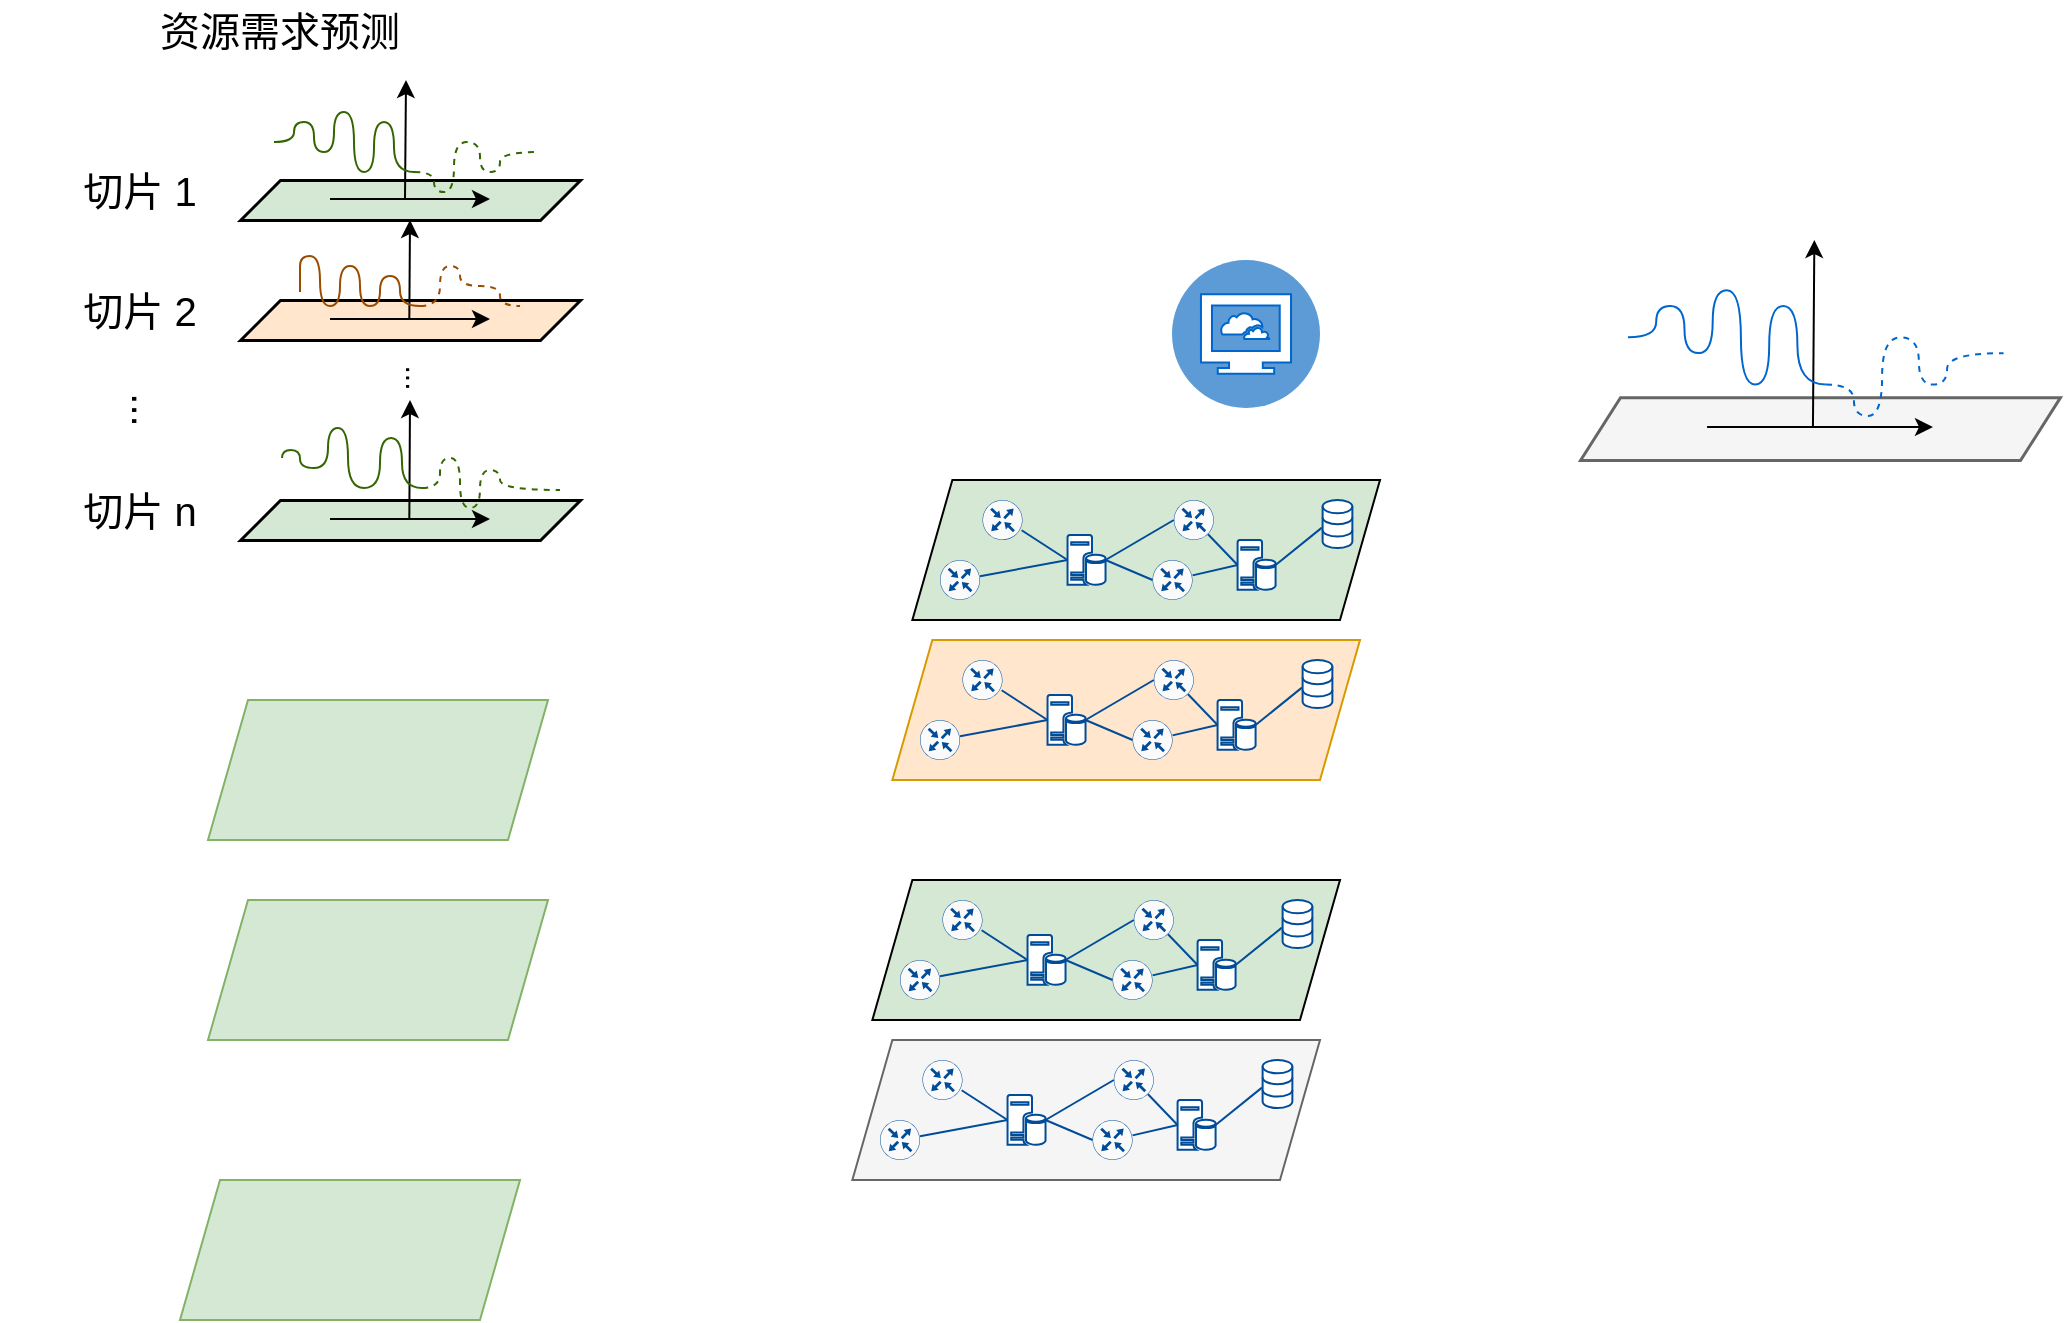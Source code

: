 <mxfile version="20.8.20" type="github">
  <diagram id="wFE0QG_FPsp0jaGvCLVb" name="Page-1">
    <mxGraphModel dx="1138" dy="604" grid="1" gridSize="10" guides="1" tooltips="1" connect="1" arrows="1" fold="1" page="1" pageScale="1" pageWidth="850" pageHeight="1100" math="0" shadow="0">
      <root>
        <mxCell id="0" />
        <mxCell id="1" parent="0" />
        <mxCell id="NA-kvrosjsrN2b9CNBUJ-3" value="资源需求预测" style="text;strokeColor=none;align=center;fillColor=none;html=1;verticalAlign=middle;whiteSpace=wrap;rounded=0;fontSize=20;" parent="1" vertex="1">
          <mxGeometry x="100" y="160" width="140" height="30" as="geometry" />
        </mxCell>
        <mxCell id="NA-kvrosjsrN2b9CNBUJ-4" value="" style="shape=parallelogram;perimeter=parallelogramPerimeter;whiteSpace=wrap;html=1;fixedSize=1;strokeColor=default;strokeWidth=1.5;fontSize=20;fillColor=#d5e8d4;" parent="1" vertex="1">
          <mxGeometry x="150" y="250" width="170" height="20" as="geometry" />
        </mxCell>
        <mxCell id="NA-kvrosjsrN2b9CNBUJ-7" value="切片 1" style="text;strokeColor=none;align=center;fillColor=none;html=1;verticalAlign=middle;whiteSpace=wrap;rounded=0;fontSize=20;" parent="1" vertex="1">
          <mxGeometry x="30" y="240" width="140" height="30" as="geometry" />
        </mxCell>
        <mxCell id="NA-kvrosjsrN2b9CNBUJ-8" value="切片 2" style="text;strokeColor=none;align=center;fillColor=none;html=1;verticalAlign=middle;whiteSpace=wrap;rounded=0;fontSize=20;" parent="1" vertex="1">
          <mxGeometry x="30" y="300" width="140" height="30" as="geometry" />
        </mxCell>
        <mxCell id="NA-kvrosjsrN2b9CNBUJ-9" value="切片 n" style="text;strokeColor=none;align=center;fillColor=none;html=1;verticalAlign=middle;whiteSpace=wrap;rounded=0;fontSize=20;" parent="1" vertex="1">
          <mxGeometry x="30" y="400" width="140" height="30" as="geometry" />
        </mxCell>
        <mxCell id="NA-kvrosjsrN2b9CNBUJ-10" value="" style="shape=parallelogram;perimeter=parallelogramPerimeter;whiteSpace=wrap;html=1;fixedSize=1;strokeColor=#000000;strokeWidth=1.5;fontSize=20;fillColor=#ffe6cc;" parent="1" vertex="1">
          <mxGeometry x="150" y="310" width="170" height="20" as="geometry" />
        </mxCell>
        <mxCell id="NA-kvrosjsrN2b9CNBUJ-11" value="" style="shape=parallelogram;perimeter=parallelogramPerimeter;whiteSpace=wrap;html=1;fixedSize=1;strokeColor=default;strokeWidth=1.5;fontSize=20;fillColor=#d5e8d4;" parent="1" vertex="1">
          <mxGeometry x="150" y="410" width="170" height="20" as="geometry" />
        </mxCell>
        <mxCell id="NA-kvrosjsrN2b9CNBUJ-12" value="" style="endArrow=classic;html=1;rounded=0;fontSize=20;" parent="1" edge="1">
          <mxGeometry width="50" height="50" relative="1" as="geometry">
            <mxPoint x="195" y="259.5" as="sourcePoint" />
            <mxPoint x="275" y="259.5" as="targetPoint" />
          </mxGeometry>
        </mxCell>
        <mxCell id="NA-kvrosjsrN2b9CNBUJ-14" value="" style="endArrow=classic;html=1;rounded=0;fontSize=20;" parent="1" edge="1">
          <mxGeometry width="50" height="50" relative="1" as="geometry">
            <mxPoint x="195" y="319.5" as="sourcePoint" />
            <mxPoint x="275" y="319.5" as="targetPoint" />
          </mxGeometry>
        </mxCell>
        <mxCell id="NA-kvrosjsrN2b9CNBUJ-15" value="" style="endArrow=classic;html=1;rounded=0;fontSize=20;" parent="1" edge="1">
          <mxGeometry width="50" height="50" relative="1" as="geometry">
            <mxPoint x="195" y="419.5" as="sourcePoint" />
            <mxPoint x="275" y="419.5" as="targetPoint" />
          </mxGeometry>
        </mxCell>
        <mxCell id="NA-kvrosjsrN2b9CNBUJ-16" value="" style="endArrow=classic;html=1;rounded=0;fontSize=20;" parent="1" edge="1">
          <mxGeometry width="50" height="50" relative="1" as="geometry">
            <mxPoint x="232.5" y="259.5" as="sourcePoint" />
            <mxPoint x="233" y="200" as="targetPoint" />
          </mxGeometry>
        </mxCell>
        <mxCell id="NA-kvrosjsrN2b9CNBUJ-18" value="" style="endArrow=classic;html=1;rounded=0;fontSize=20;entryX=0.5;entryY=1;entryDx=0;entryDy=0;" parent="1" target="NA-kvrosjsrN2b9CNBUJ-4" edge="1">
          <mxGeometry width="50" height="50" relative="1" as="geometry">
            <mxPoint x="234.66" y="319.5" as="sourcePoint" />
            <mxPoint x="235.16" y="290" as="targetPoint" />
          </mxGeometry>
        </mxCell>
        <mxCell id="NA-kvrosjsrN2b9CNBUJ-19" value="" style="endArrow=classic;html=1;rounded=0;fontSize=20;" parent="1" edge="1">
          <mxGeometry width="50" height="50" relative="1" as="geometry">
            <mxPoint x="234.66" y="419.5" as="sourcePoint" />
            <mxPoint x="235" y="360" as="targetPoint" />
          </mxGeometry>
        </mxCell>
        <mxCell id="NA-kvrosjsrN2b9CNBUJ-22" value="" style="endArrow=none;html=1;rounded=0;fontSize=20;edgeStyle=orthogonalEdgeStyle;elbow=vertical;curved=1;endFill=0;fillColor=#d5e8d4;strokeColor=#336600;" parent="1" edge="1">
          <mxGeometry width="50" height="50" relative="1" as="geometry">
            <mxPoint x="167" y="230.98" as="sourcePoint" />
            <mxPoint x="237" y="246" as="targetPoint" />
            <Array as="points">
              <mxPoint x="177" y="230.98" />
              <mxPoint x="177" y="220.98" />
              <mxPoint x="187" y="220.98" />
              <mxPoint x="187" y="235.98" />
              <mxPoint x="197" y="235.98" />
              <mxPoint x="197" y="215.98" />
              <mxPoint x="207" y="215.98" />
              <mxPoint x="207" y="245.98" />
              <mxPoint x="217" y="245.98" />
              <mxPoint x="217" y="220.98" />
              <mxPoint x="227" y="220.98" />
              <mxPoint x="227" y="245.98" />
            </Array>
          </mxGeometry>
        </mxCell>
        <mxCell id="NA-kvrosjsrN2b9CNBUJ-24" value="" style="endArrow=none;html=1;rounded=0;fontSize=20;edgeStyle=orthogonalEdgeStyle;elbow=vertical;curved=1;endFill=0;fillColor=#d5e8d4;strokeColor=#336600;dashed=1;" parent="1" edge="1">
          <mxGeometry width="50" height="50" relative="1" as="geometry">
            <mxPoint x="237" y="246" as="sourcePoint" />
            <mxPoint x="300" y="236" as="targetPoint" />
            <Array as="points">
              <mxPoint x="247" y="246" />
              <mxPoint x="247" y="256" />
              <mxPoint x="257" y="256" />
              <mxPoint x="257" y="231" />
              <mxPoint x="270" y="231" />
              <mxPoint x="270" y="246" />
              <mxPoint x="280" y="246" />
              <mxPoint x="280" y="236" />
            </Array>
          </mxGeometry>
        </mxCell>
        <mxCell id="NA-kvrosjsrN2b9CNBUJ-26" value="" style="endArrow=none;html=1;rounded=0;fontSize=20;edgeStyle=orthogonalEdgeStyle;elbow=vertical;curved=1;endFill=0;fillColor=#ffe6cc;strokeColor=#994C00;" parent="1" edge="1">
          <mxGeometry width="50" height="50" relative="1" as="geometry">
            <mxPoint x="180" y="306" as="sourcePoint" />
            <mxPoint x="240" y="313" as="targetPoint" />
            <Array as="points">
              <mxPoint x="180" y="298" />
              <mxPoint x="180" y="288" />
              <mxPoint x="190" y="288" />
              <mxPoint x="190" y="313" />
              <mxPoint x="200" y="313" />
              <mxPoint x="200" y="293" />
              <mxPoint x="210" y="293" />
              <mxPoint x="210" y="313" />
              <mxPoint x="220" y="313" />
              <mxPoint x="220" y="298" />
              <mxPoint x="230" y="298" />
              <mxPoint x="230" y="313" />
            </Array>
          </mxGeometry>
        </mxCell>
        <mxCell id="NA-kvrosjsrN2b9CNBUJ-27" value="" style="endArrow=none;html=1;rounded=0;fontSize=20;edgeStyle=orthogonalEdgeStyle;elbow=vertical;curved=1;endFill=0;fillColor=#ffe6cc;strokeColor=#994C00;dashed=1;" parent="1" edge="1">
          <mxGeometry width="50" height="50" relative="1" as="geometry">
            <mxPoint x="240" y="313" as="sourcePoint" />
            <mxPoint x="290" y="313" as="targetPoint" />
            <Array as="points">
              <mxPoint x="250" y="313" />
              <mxPoint x="250" y="293" />
              <mxPoint x="260" y="293" />
              <mxPoint x="260" y="303" />
              <mxPoint x="280" y="303" />
              <mxPoint x="280" y="313" />
            </Array>
          </mxGeometry>
        </mxCell>
        <mxCell id="NA-kvrosjsrN2b9CNBUJ-28" value="" style="endArrow=none;html=1;rounded=0;fontSize=20;edgeStyle=orthogonalEdgeStyle;elbow=vertical;curved=1;endFill=0;fillColor=#d5e8d4;strokeColor=#336600;" parent="1" edge="1">
          <mxGeometry width="50" height="50" relative="1" as="geometry">
            <mxPoint x="171" y="388.98" as="sourcePoint" />
            <mxPoint x="241" y="404" as="targetPoint" />
            <Array as="points">
              <mxPoint x="171" y="385" />
              <mxPoint x="180" y="385" />
              <mxPoint x="180" y="394" />
              <mxPoint x="194" y="394" />
              <mxPoint x="194" y="374" />
              <mxPoint x="204" y="374" />
              <mxPoint x="204" y="404" />
              <mxPoint x="220" y="404" />
              <mxPoint x="220" y="379" />
              <mxPoint x="231" y="379" />
              <mxPoint x="231" y="404" />
            </Array>
          </mxGeometry>
        </mxCell>
        <mxCell id="NA-kvrosjsrN2b9CNBUJ-29" value="" style="endArrow=none;html=1;rounded=0;fontSize=20;edgeStyle=orthogonalEdgeStyle;elbow=vertical;curved=1;endFill=0;fillColor=#d5e8d4;strokeColor=#336600;dashed=1;" parent="1" edge="1">
          <mxGeometry width="50" height="50" relative="1" as="geometry">
            <mxPoint x="241" y="404" as="sourcePoint" />
            <mxPoint x="310" y="405" as="targetPoint" />
            <Array as="points">
              <mxPoint x="250" y="404" />
              <mxPoint x="250" y="389" />
              <mxPoint x="260" y="389" />
              <mxPoint x="260" y="414" />
              <mxPoint x="270" y="414" />
              <mxPoint x="270" y="395" />
              <mxPoint x="280" y="395" />
              <mxPoint x="280" y="405" />
            </Array>
          </mxGeometry>
        </mxCell>
        <mxCell id="NA-kvrosjsrN2b9CNBUJ-30" value="..." style="text;strokeColor=none;align=center;fillColor=none;html=1;verticalAlign=middle;whiteSpace=wrap;rounded=0;fontSize=20;rotation=90;" parent="1" vertex="1">
          <mxGeometry x="74" y="350" width="60" height="30" as="geometry" />
        </mxCell>
        <mxCell id="NA-kvrosjsrN2b9CNBUJ-33" value="..." style="text;strokeColor=none;align=center;fillColor=none;html=1;verticalAlign=middle;whiteSpace=wrap;rounded=0;fontSize=15;rotation=90;" parent="1" vertex="1">
          <mxGeometry x="209" y="334" width="60" height="30" as="geometry" />
        </mxCell>
        <mxCell id="ZS3M0UPskAL1l6NGhH83-20" value="" style="group" vertex="1" connectable="0" parent="1">
          <mxGeometry x="500" y="410" width="220" height="60" as="geometry" />
        </mxCell>
        <mxCell id="ZS3M0UPskAL1l6NGhH83-21" value="" style="shape=parallelogram;perimeter=parallelogramPerimeter;whiteSpace=wrap;html=1;fixedSize=1;strokeColor=#000000;strokeWidth=1;fillColor=#d5e8d4;" vertex="1" parent="ZS3M0UPskAL1l6NGhH83-20">
          <mxGeometry x="-13.82" y="-10" width="233.82" height="70" as="geometry" />
        </mxCell>
        <mxCell id="ZS3M0UPskAL1l6NGhH83-1" value="" style="sketch=0;points=[[0.5,0,0],[1,0.5,0],[0.5,1,0],[0,0.5,0],[0.145,0.145,0],[0.856,0.145,0],[0.855,0.856,0],[0.145,0.855,0]];verticalLabelPosition=bottom;html=1;verticalAlign=top;aspect=fixed;align=center;pointerEvents=1;shape=mxgraph.cisco19.rect;prIcon=router;fillColor=#FAFAFA;strokeColor=#004C99;" vertex="1" parent="ZS3M0UPskAL1l6NGhH83-20">
          <mxGeometry x="21.256" width="20" height="20" as="geometry" />
        </mxCell>
        <mxCell id="ZS3M0UPskAL1l6NGhH83-4" value="" style="sketch=0;points=[[0.5,0,0],[1,0.5,0],[0.5,1,0],[0,0.5,0],[0.145,0.145,0],[0.856,0.145,0],[0.855,0.856,0],[0.145,0.855,0]];verticalLabelPosition=bottom;html=1;verticalAlign=top;aspect=fixed;align=center;pointerEvents=1;shape=mxgraph.cisco19.rect;prIcon=router;fillColor=#FAFAFA;strokeColor=#004C99;" vertex="1" parent="ZS3M0UPskAL1l6NGhH83-20">
          <mxGeometry y="30" width="20" height="20" as="geometry" />
        </mxCell>
        <mxCell id="ZS3M0UPskAL1l6NGhH83-5" value="" style="sketch=0;points=[[0.5,0,0],[1,0.5,0],[0.5,1,0],[0,0.5,0],[0.145,0.145,0],[0.856,0.145,0],[0.855,0.856,0],[0.145,0.855,0]];verticalLabelPosition=bottom;html=1;verticalAlign=top;aspect=fixed;align=center;pointerEvents=1;shape=mxgraph.cisco19.rect;prIcon=router;fillColor=#FAFAFA;strokeColor=#004C99;" vertex="1" parent="ZS3M0UPskAL1l6NGhH83-20">
          <mxGeometry x="116.908" width="20" height="20" as="geometry" />
        </mxCell>
        <mxCell id="ZS3M0UPskAL1l6NGhH83-6" value="" style="sketch=0;points=[[0.5,0,0],[1,0.5,0],[0.5,1,0],[0,0.5,0],[0.145,0.145,0],[0.856,0.145,0],[0.855,0.856,0],[0.145,0.855,0]];verticalLabelPosition=bottom;html=1;verticalAlign=top;aspect=fixed;align=center;pointerEvents=1;shape=mxgraph.cisco19.rect;prIcon=router;fillColor=#FAFAFA;strokeColor=#004C99;" vertex="1" parent="ZS3M0UPskAL1l6NGhH83-20">
          <mxGeometry x="106.28" y="30" width="20" height="20" as="geometry" />
        </mxCell>
        <mxCell id="ZS3M0UPskAL1l6NGhH83-14" style="edgeStyle=none;rounded=0;orthogonalLoop=1;jettySize=auto;html=1;entryX=0;entryY=0.5;entryDx=0;entryDy=0;entryPerimeter=0;strokeColor=#004C99;endArrow=none;endFill=0;exitX=1;exitY=0.5;exitDx=0;exitDy=0;exitPerimeter=0;" edge="1" parent="ZS3M0UPskAL1l6NGhH83-20" source="ZS3M0UPskAL1l6NGhH83-8" target="ZS3M0UPskAL1l6NGhH83-5">
          <mxGeometry relative="1" as="geometry" />
        </mxCell>
        <mxCell id="ZS3M0UPskAL1l6NGhH83-15" style="edgeStyle=none;rounded=0;orthogonalLoop=1;jettySize=auto;html=1;entryX=0;entryY=0.5;entryDx=0;entryDy=0;entryPerimeter=0;strokeColor=#004C99;endArrow=none;endFill=0;exitX=1;exitY=0.5;exitDx=0;exitDy=0;exitPerimeter=0;" edge="1" parent="ZS3M0UPskAL1l6NGhH83-20" source="ZS3M0UPskAL1l6NGhH83-8" target="ZS3M0UPskAL1l6NGhH83-6">
          <mxGeometry relative="1" as="geometry" />
        </mxCell>
        <mxCell id="ZS3M0UPskAL1l6NGhH83-8" value="" style="sketch=0;aspect=fixed;pointerEvents=1;shadow=0;dashed=0;html=1;strokeColor=#004C99;labelPosition=center;verticalLabelPosition=bottom;verticalAlign=top;align=center;fillColor=#FFFFFF;shape=mxgraph.mscae.enterprise.database_server" vertex="1" parent="ZS3M0UPskAL1l6NGhH83-20">
          <mxGeometry x="63.768" y="17.5" width="19" height="25" as="geometry" />
        </mxCell>
        <mxCell id="ZS3M0UPskAL1l6NGhH83-12" style="rounded=0;orthogonalLoop=1;jettySize=auto;html=1;entryX=0;entryY=0.5;entryDx=0;entryDy=0;entryPerimeter=0;endArrow=none;endFill=0;strokeColor=#004C99;exitX=0.978;exitY=0.757;exitDx=0;exitDy=0;exitPerimeter=0;" edge="1" parent="ZS3M0UPskAL1l6NGhH83-20" source="ZS3M0UPskAL1l6NGhH83-1" target="ZS3M0UPskAL1l6NGhH83-8">
          <mxGeometry relative="1" as="geometry" />
        </mxCell>
        <mxCell id="ZS3M0UPskAL1l6NGhH83-13" style="edgeStyle=none;rounded=0;orthogonalLoop=1;jettySize=auto;html=1;entryX=0;entryY=0.5;entryDx=0;entryDy=0;entryPerimeter=0;strokeColor=#004C99;endArrow=none;endFill=0;" edge="1" parent="ZS3M0UPskAL1l6NGhH83-20" source="ZS3M0UPskAL1l6NGhH83-4" target="ZS3M0UPskAL1l6NGhH83-8">
          <mxGeometry relative="1" as="geometry" />
        </mxCell>
        <mxCell id="ZS3M0UPskAL1l6NGhH83-10" value="" style="html=1;verticalLabelPosition=bottom;align=center;labelBackgroundColor=#ffffff;verticalAlign=top;strokeWidth=1;strokeColor=#004C99;shadow=0;dashed=0;shape=mxgraph.ios7.icons.data;fillColor=#FFFFFF;" vertex="1" parent="ZS3M0UPskAL1l6NGhH83-20">
          <mxGeometry x="191.304" width="14.879" height="24" as="geometry" />
        </mxCell>
        <mxCell id="ZS3M0UPskAL1l6NGhH83-19" style="edgeStyle=none;rounded=0;orthogonalLoop=1;jettySize=auto;html=1;entryX=-0.023;entryY=0.576;entryDx=0;entryDy=0;entryPerimeter=0;strokeColor=#004C99;endArrow=none;endFill=0;exitX=1;exitY=0.5;exitDx=0;exitDy=0;exitPerimeter=0;" edge="1" parent="ZS3M0UPskAL1l6NGhH83-20" source="ZS3M0UPskAL1l6NGhH83-16" target="ZS3M0UPskAL1l6NGhH83-10">
          <mxGeometry relative="1" as="geometry" />
        </mxCell>
        <mxCell id="ZS3M0UPskAL1l6NGhH83-16" value="" style="sketch=0;aspect=fixed;pointerEvents=1;shadow=0;dashed=0;html=1;strokeColor=#004C99;labelPosition=center;verticalLabelPosition=bottom;verticalAlign=top;align=center;fillColor=#FFFFFF;shape=mxgraph.mscae.enterprise.database_server" vertex="1" parent="ZS3M0UPskAL1l6NGhH83-20">
          <mxGeometry x="148.792" y="20" width="19" height="25" as="geometry" />
        </mxCell>
        <mxCell id="ZS3M0UPskAL1l6NGhH83-17" style="edgeStyle=none;rounded=0;orthogonalLoop=1;jettySize=auto;html=1;entryX=0;entryY=0.5;entryDx=0;entryDy=0;entryPerimeter=0;strokeColor=#004C99;endArrow=none;endFill=0;exitX=0.855;exitY=0.856;exitDx=0;exitDy=0;exitPerimeter=0;" edge="1" parent="ZS3M0UPskAL1l6NGhH83-20" source="ZS3M0UPskAL1l6NGhH83-5" target="ZS3M0UPskAL1l6NGhH83-16">
          <mxGeometry relative="1" as="geometry" />
        </mxCell>
        <mxCell id="ZS3M0UPskAL1l6NGhH83-18" style="edgeStyle=none;rounded=0;orthogonalLoop=1;jettySize=auto;html=1;entryX=0;entryY=0.5;entryDx=0;entryDy=0;entryPerimeter=0;strokeColor=#004C99;endArrow=none;endFill=0;" edge="1" parent="ZS3M0UPskAL1l6NGhH83-20" source="ZS3M0UPskAL1l6NGhH83-6" target="ZS3M0UPskAL1l6NGhH83-16">
          <mxGeometry relative="1" as="geometry" />
        </mxCell>
        <mxCell id="ZS3M0UPskAL1l6NGhH83-22" value="" style="group" vertex="1" connectable="0" parent="1">
          <mxGeometry x="480" y="610" width="220" height="60" as="geometry" />
        </mxCell>
        <mxCell id="ZS3M0UPskAL1l6NGhH83-23" value="" style="shape=parallelogram;perimeter=parallelogramPerimeter;whiteSpace=wrap;html=1;fixedSize=1;strokeColor=#000000;strokeWidth=1;fillColor=#d5e8d4;" vertex="1" parent="ZS3M0UPskAL1l6NGhH83-22">
          <mxGeometry x="-13.82" y="-10" width="233.82" height="70" as="geometry" />
        </mxCell>
        <mxCell id="ZS3M0UPskAL1l6NGhH83-24" value="" style="sketch=0;points=[[0.5,0,0],[1,0.5,0],[0.5,1,0],[0,0.5,0],[0.145,0.145,0],[0.856,0.145,0],[0.855,0.856,0],[0.145,0.855,0]];verticalLabelPosition=bottom;html=1;verticalAlign=top;aspect=fixed;align=center;pointerEvents=1;shape=mxgraph.cisco19.rect;prIcon=router;fillColor=#FAFAFA;strokeColor=#004C99;" vertex="1" parent="ZS3M0UPskAL1l6NGhH83-22">
          <mxGeometry x="21.256" width="20" height="20" as="geometry" />
        </mxCell>
        <mxCell id="ZS3M0UPskAL1l6NGhH83-25" value="" style="sketch=0;points=[[0.5,0,0],[1,0.5,0],[0.5,1,0],[0,0.5,0],[0.145,0.145,0],[0.856,0.145,0],[0.855,0.856,0],[0.145,0.855,0]];verticalLabelPosition=bottom;html=1;verticalAlign=top;aspect=fixed;align=center;pointerEvents=1;shape=mxgraph.cisco19.rect;prIcon=router;fillColor=#FAFAFA;strokeColor=#004C99;" vertex="1" parent="ZS3M0UPskAL1l6NGhH83-22">
          <mxGeometry y="30" width="20" height="20" as="geometry" />
        </mxCell>
        <mxCell id="ZS3M0UPskAL1l6NGhH83-26" value="" style="sketch=0;points=[[0.5,0,0],[1,0.5,0],[0.5,1,0],[0,0.5,0],[0.145,0.145,0],[0.856,0.145,0],[0.855,0.856,0],[0.145,0.855,0]];verticalLabelPosition=bottom;html=1;verticalAlign=top;aspect=fixed;align=center;pointerEvents=1;shape=mxgraph.cisco19.rect;prIcon=router;fillColor=#FAFAFA;strokeColor=#004C99;" vertex="1" parent="ZS3M0UPskAL1l6NGhH83-22">
          <mxGeometry x="116.908" width="20" height="20" as="geometry" />
        </mxCell>
        <mxCell id="ZS3M0UPskAL1l6NGhH83-27" value="" style="sketch=0;points=[[0.5,0,0],[1,0.5,0],[0.5,1,0],[0,0.5,0],[0.145,0.145,0],[0.856,0.145,0],[0.855,0.856,0],[0.145,0.855,0]];verticalLabelPosition=bottom;html=1;verticalAlign=top;aspect=fixed;align=center;pointerEvents=1;shape=mxgraph.cisco19.rect;prIcon=router;fillColor=#FAFAFA;strokeColor=#004C99;" vertex="1" parent="ZS3M0UPskAL1l6NGhH83-22">
          <mxGeometry x="106.28" y="30" width="20" height="20" as="geometry" />
        </mxCell>
        <mxCell id="ZS3M0UPskAL1l6NGhH83-28" style="edgeStyle=none;rounded=0;orthogonalLoop=1;jettySize=auto;html=1;entryX=0;entryY=0.5;entryDx=0;entryDy=0;entryPerimeter=0;strokeColor=#004C99;endArrow=none;endFill=0;exitX=1;exitY=0.5;exitDx=0;exitDy=0;exitPerimeter=0;" edge="1" parent="ZS3M0UPskAL1l6NGhH83-22" source="ZS3M0UPskAL1l6NGhH83-30" target="ZS3M0UPskAL1l6NGhH83-26">
          <mxGeometry relative="1" as="geometry" />
        </mxCell>
        <mxCell id="ZS3M0UPskAL1l6NGhH83-29" style="edgeStyle=none;rounded=0;orthogonalLoop=1;jettySize=auto;html=1;entryX=0;entryY=0.5;entryDx=0;entryDy=0;entryPerimeter=0;strokeColor=#004C99;endArrow=none;endFill=0;exitX=1;exitY=0.5;exitDx=0;exitDy=0;exitPerimeter=0;" edge="1" parent="ZS3M0UPskAL1l6NGhH83-22" source="ZS3M0UPskAL1l6NGhH83-30" target="ZS3M0UPskAL1l6NGhH83-27">
          <mxGeometry relative="1" as="geometry" />
        </mxCell>
        <mxCell id="ZS3M0UPskAL1l6NGhH83-30" value="" style="sketch=0;aspect=fixed;pointerEvents=1;shadow=0;dashed=0;html=1;strokeColor=#004C99;labelPosition=center;verticalLabelPosition=bottom;verticalAlign=top;align=center;fillColor=#FFFFFF;shape=mxgraph.mscae.enterprise.database_server" vertex="1" parent="ZS3M0UPskAL1l6NGhH83-22">
          <mxGeometry x="63.768" y="17.5" width="19" height="25" as="geometry" />
        </mxCell>
        <mxCell id="ZS3M0UPskAL1l6NGhH83-31" style="rounded=0;orthogonalLoop=1;jettySize=auto;html=1;entryX=0;entryY=0.5;entryDx=0;entryDy=0;entryPerimeter=0;endArrow=none;endFill=0;strokeColor=#004C99;exitX=0.978;exitY=0.757;exitDx=0;exitDy=0;exitPerimeter=0;" edge="1" parent="ZS3M0UPskAL1l6NGhH83-22" source="ZS3M0UPskAL1l6NGhH83-24" target="ZS3M0UPskAL1l6NGhH83-30">
          <mxGeometry relative="1" as="geometry" />
        </mxCell>
        <mxCell id="ZS3M0UPskAL1l6NGhH83-32" style="edgeStyle=none;rounded=0;orthogonalLoop=1;jettySize=auto;html=1;entryX=0;entryY=0.5;entryDx=0;entryDy=0;entryPerimeter=0;strokeColor=#004C99;endArrow=none;endFill=0;" edge="1" parent="ZS3M0UPskAL1l6NGhH83-22" source="ZS3M0UPskAL1l6NGhH83-25" target="ZS3M0UPskAL1l6NGhH83-30">
          <mxGeometry relative="1" as="geometry" />
        </mxCell>
        <mxCell id="ZS3M0UPskAL1l6NGhH83-33" value="" style="html=1;verticalLabelPosition=bottom;align=center;labelBackgroundColor=#ffffff;verticalAlign=top;strokeWidth=1;strokeColor=#004C99;shadow=0;dashed=0;shape=mxgraph.ios7.icons.data;fillColor=#FFFFFF;" vertex="1" parent="ZS3M0UPskAL1l6NGhH83-22">
          <mxGeometry x="191.304" width="14.879" height="24" as="geometry" />
        </mxCell>
        <mxCell id="ZS3M0UPskAL1l6NGhH83-34" style="edgeStyle=none;rounded=0;orthogonalLoop=1;jettySize=auto;html=1;entryX=-0.023;entryY=0.576;entryDx=0;entryDy=0;entryPerimeter=0;strokeColor=#004C99;endArrow=none;endFill=0;exitX=1;exitY=0.5;exitDx=0;exitDy=0;exitPerimeter=0;" edge="1" parent="ZS3M0UPskAL1l6NGhH83-22" source="ZS3M0UPskAL1l6NGhH83-35" target="ZS3M0UPskAL1l6NGhH83-33">
          <mxGeometry relative="1" as="geometry" />
        </mxCell>
        <mxCell id="ZS3M0UPskAL1l6NGhH83-35" value="" style="sketch=0;aspect=fixed;pointerEvents=1;shadow=0;dashed=0;html=1;strokeColor=#004C99;labelPosition=center;verticalLabelPosition=bottom;verticalAlign=top;align=center;fillColor=#FFFFFF;shape=mxgraph.mscae.enterprise.database_server" vertex="1" parent="ZS3M0UPskAL1l6NGhH83-22">
          <mxGeometry x="148.792" y="20" width="19" height="25" as="geometry" />
        </mxCell>
        <mxCell id="ZS3M0UPskAL1l6NGhH83-36" style="edgeStyle=none;rounded=0;orthogonalLoop=1;jettySize=auto;html=1;entryX=0;entryY=0.5;entryDx=0;entryDy=0;entryPerimeter=0;strokeColor=#004C99;endArrow=none;endFill=0;exitX=0.855;exitY=0.856;exitDx=0;exitDy=0;exitPerimeter=0;" edge="1" parent="ZS3M0UPskAL1l6NGhH83-22" source="ZS3M0UPskAL1l6NGhH83-26" target="ZS3M0UPskAL1l6NGhH83-35">
          <mxGeometry relative="1" as="geometry" />
        </mxCell>
        <mxCell id="ZS3M0UPskAL1l6NGhH83-37" style="edgeStyle=none;rounded=0;orthogonalLoop=1;jettySize=auto;html=1;entryX=0;entryY=0.5;entryDx=0;entryDy=0;entryPerimeter=0;strokeColor=#004C99;endArrow=none;endFill=0;" edge="1" parent="ZS3M0UPskAL1l6NGhH83-22" source="ZS3M0UPskAL1l6NGhH83-27" target="ZS3M0UPskAL1l6NGhH83-35">
          <mxGeometry relative="1" as="geometry" />
        </mxCell>
        <mxCell id="ZS3M0UPskAL1l6NGhH83-38" value="" style="group" vertex="1" connectable="0" parent="1">
          <mxGeometry x="470" y="690" width="220" height="60" as="geometry" />
        </mxCell>
        <mxCell id="ZS3M0UPskAL1l6NGhH83-39" value="" style="shape=parallelogram;perimeter=parallelogramPerimeter;whiteSpace=wrap;html=1;fixedSize=1;strokeColor=#666666;strokeWidth=1;fillColor=#f5f5f5;fontColor=#333333;" vertex="1" parent="ZS3M0UPskAL1l6NGhH83-38">
          <mxGeometry x="-13.82" y="-10" width="233.82" height="70" as="geometry" />
        </mxCell>
        <mxCell id="ZS3M0UPskAL1l6NGhH83-40" value="" style="sketch=0;points=[[0.5,0,0],[1,0.5,0],[0.5,1,0],[0,0.5,0],[0.145,0.145,0],[0.856,0.145,0],[0.855,0.856,0],[0.145,0.855,0]];verticalLabelPosition=bottom;html=1;verticalAlign=top;aspect=fixed;align=center;pointerEvents=1;shape=mxgraph.cisco19.rect;prIcon=router;fillColor=#FAFAFA;strokeColor=#004C99;" vertex="1" parent="ZS3M0UPskAL1l6NGhH83-38">
          <mxGeometry x="21.256" width="20" height="20" as="geometry" />
        </mxCell>
        <mxCell id="ZS3M0UPskAL1l6NGhH83-41" value="" style="sketch=0;points=[[0.5,0,0],[1,0.5,0],[0.5,1,0],[0,0.5,0],[0.145,0.145,0],[0.856,0.145,0],[0.855,0.856,0],[0.145,0.855,0]];verticalLabelPosition=bottom;html=1;verticalAlign=top;aspect=fixed;align=center;pointerEvents=1;shape=mxgraph.cisco19.rect;prIcon=router;fillColor=#FAFAFA;strokeColor=#004C99;" vertex="1" parent="ZS3M0UPskAL1l6NGhH83-38">
          <mxGeometry y="30" width="20" height="20" as="geometry" />
        </mxCell>
        <mxCell id="ZS3M0UPskAL1l6NGhH83-42" value="" style="sketch=0;points=[[0.5,0,0],[1,0.5,0],[0.5,1,0],[0,0.5,0],[0.145,0.145,0],[0.856,0.145,0],[0.855,0.856,0],[0.145,0.855,0]];verticalLabelPosition=bottom;html=1;verticalAlign=top;aspect=fixed;align=center;pointerEvents=1;shape=mxgraph.cisco19.rect;prIcon=router;fillColor=#FAFAFA;strokeColor=#004C99;" vertex="1" parent="ZS3M0UPskAL1l6NGhH83-38">
          <mxGeometry x="116.908" width="20" height="20" as="geometry" />
        </mxCell>
        <mxCell id="ZS3M0UPskAL1l6NGhH83-43" value="" style="sketch=0;points=[[0.5,0,0],[1,0.5,0],[0.5,1,0],[0,0.5,0],[0.145,0.145,0],[0.856,0.145,0],[0.855,0.856,0],[0.145,0.855,0]];verticalLabelPosition=bottom;html=1;verticalAlign=top;aspect=fixed;align=center;pointerEvents=1;shape=mxgraph.cisco19.rect;prIcon=router;fillColor=#FAFAFA;strokeColor=#004C99;" vertex="1" parent="ZS3M0UPskAL1l6NGhH83-38">
          <mxGeometry x="106.28" y="30" width="20" height="20" as="geometry" />
        </mxCell>
        <mxCell id="ZS3M0UPskAL1l6NGhH83-44" style="edgeStyle=none;rounded=0;orthogonalLoop=1;jettySize=auto;html=1;entryX=0;entryY=0.5;entryDx=0;entryDy=0;entryPerimeter=0;strokeColor=#004C99;endArrow=none;endFill=0;exitX=1;exitY=0.5;exitDx=0;exitDy=0;exitPerimeter=0;" edge="1" parent="ZS3M0UPskAL1l6NGhH83-38" source="ZS3M0UPskAL1l6NGhH83-46" target="ZS3M0UPskAL1l6NGhH83-42">
          <mxGeometry relative="1" as="geometry" />
        </mxCell>
        <mxCell id="ZS3M0UPskAL1l6NGhH83-45" style="edgeStyle=none;rounded=0;orthogonalLoop=1;jettySize=auto;html=1;entryX=0;entryY=0.5;entryDx=0;entryDy=0;entryPerimeter=0;strokeColor=#004C99;endArrow=none;endFill=0;exitX=1;exitY=0.5;exitDx=0;exitDy=0;exitPerimeter=0;" edge="1" parent="ZS3M0UPskAL1l6NGhH83-38" source="ZS3M0UPskAL1l6NGhH83-46" target="ZS3M0UPskAL1l6NGhH83-43">
          <mxGeometry relative="1" as="geometry" />
        </mxCell>
        <mxCell id="ZS3M0UPskAL1l6NGhH83-46" value="" style="sketch=0;aspect=fixed;pointerEvents=1;shadow=0;dashed=0;html=1;strokeColor=#004C99;labelPosition=center;verticalLabelPosition=bottom;verticalAlign=top;align=center;fillColor=#FFFFFF;shape=mxgraph.mscae.enterprise.database_server" vertex="1" parent="ZS3M0UPskAL1l6NGhH83-38">
          <mxGeometry x="63.768" y="17.5" width="19" height="25" as="geometry" />
        </mxCell>
        <mxCell id="ZS3M0UPskAL1l6NGhH83-47" style="rounded=0;orthogonalLoop=1;jettySize=auto;html=1;entryX=0;entryY=0.5;entryDx=0;entryDy=0;entryPerimeter=0;endArrow=none;endFill=0;strokeColor=#004C99;exitX=0.978;exitY=0.757;exitDx=0;exitDy=0;exitPerimeter=0;" edge="1" parent="ZS3M0UPskAL1l6NGhH83-38" source="ZS3M0UPskAL1l6NGhH83-40" target="ZS3M0UPskAL1l6NGhH83-46">
          <mxGeometry relative="1" as="geometry" />
        </mxCell>
        <mxCell id="ZS3M0UPskAL1l6NGhH83-48" style="edgeStyle=none;rounded=0;orthogonalLoop=1;jettySize=auto;html=1;entryX=0;entryY=0.5;entryDx=0;entryDy=0;entryPerimeter=0;strokeColor=#004C99;endArrow=none;endFill=0;" edge="1" parent="ZS3M0UPskAL1l6NGhH83-38" source="ZS3M0UPskAL1l6NGhH83-41" target="ZS3M0UPskAL1l6NGhH83-46">
          <mxGeometry relative="1" as="geometry" />
        </mxCell>
        <mxCell id="ZS3M0UPskAL1l6NGhH83-49" value="" style="html=1;verticalLabelPosition=bottom;align=center;labelBackgroundColor=#ffffff;verticalAlign=top;strokeWidth=1;strokeColor=#004C99;shadow=0;dashed=0;shape=mxgraph.ios7.icons.data;fillColor=#FFFFFF;" vertex="1" parent="ZS3M0UPskAL1l6NGhH83-38">
          <mxGeometry x="191.304" width="14.879" height="24" as="geometry" />
        </mxCell>
        <mxCell id="ZS3M0UPskAL1l6NGhH83-50" style="edgeStyle=none;rounded=0;orthogonalLoop=1;jettySize=auto;html=1;entryX=-0.023;entryY=0.576;entryDx=0;entryDy=0;entryPerimeter=0;strokeColor=#004C99;endArrow=none;endFill=0;exitX=1;exitY=0.5;exitDx=0;exitDy=0;exitPerimeter=0;" edge="1" parent="ZS3M0UPskAL1l6NGhH83-38" source="ZS3M0UPskAL1l6NGhH83-51" target="ZS3M0UPskAL1l6NGhH83-49">
          <mxGeometry relative="1" as="geometry" />
        </mxCell>
        <mxCell id="ZS3M0UPskAL1l6NGhH83-51" value="" style="sketch=0;aspect=fixed;pointerEvents=1;shadow=0;dashed=0;html=1;strokeColor=#004C99;labelPosition=center;verticalLabelPosition=bottom;verticalAlign=top;align=center;fillColor=#FFFFFF;shape=mxgraph.mscae.enterprise.database_server" vertex="1" parent="ZS3M0UPskAL1l6NGhH83-38">
          <mxGeometry x="148.792" y="20" width="19" height="25" as="geometry" />
        </mxCell>
        <mxCell id="ZS3M0UPskAL1l6NGhH83-52" style="edgeStyle=none;rounded=0;orthogonalLoop=1;jettySize=auto;html=1;entryX=0;entryY=0.5;entryDx=0;entryDy=0;entryPerimeter=0;strokeColor=#004C99;endArrow=none;endFill=0;exitX=0.855;exitY=0.856;exitDx=0;exitDy=0;exitPerimeter=0;" edge="1" parent="ZS3M0UPskAL1l6NGhH83-38" source="ZS3M0UPskAL1l6NGhH83-42" target="ZS3M0UPskAL1l6NGhH83-51">
          <mxGeometry relative="1" as="geometry" />
        </mxCell>
        <mxCell id="ZS3M0UPskAL1l6NGhH83-53" style="edgeStyle=none;rounded=0;orthogonalLoop=1;jettySize=auto;html=1;entryX=0;entryY=0.5;entryDx=0;entryDy=0;entryPerimeter=0;strokeColor=#004C99;endArrow=none;endFill=0;" edge="1" parent="ZS3M0UPskAL1l6NGhH83-38" source="ZS3M0UPskAL1l6NGhH83-43" target="ZS3M0UPskAL1l6NGhH83-51">
          <mxGeometry relative="1" as="geometry" />
        </mxCell>
        <mxCell id="ZS3M0UPskAL1l6NGhH83-54" value="" style="group" vertex="1" connectable="0" parent="1">
          <mxGeometry x="490" y="490" width="220" height="60" as="geometry" />
        </mxCell>
        <mxCell id="ZS3M0UPskAL1l6NGhH83-55" value="" style="shape=parallelogram;perimeter=parallelogramPerimeter;whiteSpace=wrap;html=1;fixedSize=1;strokeColor=#d79b00;strokeWidth=1;fillColor=#ffe6cc;" vertex="1" parent="ZS3M0UPskAL1l6NGhH83-54">
          <mxGeometry x="-13.82" y="-10" width="233.82" height="70" as="geometry" />
        </mxCell>
        <mxCell id="ZS3M0UPskAL1l6NGhH83-56" value="" style="sketch=0;points=[[0.5,0,0],[1,0.5,0],[0.5,1,0],[0,0.5,0],[0.145,0.145,0],[0.856,0.145,0],[0.855,0.856,0],[0.145,0.855,0]];verticalLabelPosition=bottom;html=1;verticalAlign=top;aspect=fixed;align=center;pointerEvents=1;shape=mxgraph.cisco19.rect;prIcon=router;fillColor=#FAFAFA;strokeColor=#004C99;" vertex="1" parent="ZS3M0UPskAL1l6NGhH83-54">
          <mxGeometry x="21.256" width="20" height="20" as="geometry" />
        </mxCell>
        <mxCell id="ZS3M0UPskAL1l6NGhH83-57" value="" style="sketch=0;points=[[0.5,0,0],[1,0.5,0],[0.5,1,0],[0,0.5,0],[0.145,0.145,0],[0.856,0.145,0],[0.855,0.856,0],[0.145,0.855,0]];verticalLabelPosition=bottom;html=1;verticalAlign=top;aspect=fixed;align=center;pointerEvents=1;shape=mxgraph.cisco19.rect;prIcon=router;fillColor=#FAFAFA;strokeColor=#004C99;" vertex="1" parent="ZS3M0UPskAL1l6NGhH83-54">
          <mxGeometry y="30" width="20" height="20" as="geometry" />
        </mxCell>
        <mxCell id="ZS3M0UPskAL1l6NGhH83-58" value="" style="sketch=0;points=[[0.5,0,0],[1,0.5,0],[0.5,1,0],[0,0.5,0],[0.145,0.145,0],[0.856,0.145,0],[0.855,0.856,0],[0.145,0.855,0]];verticalLabelPosition=bottom;html=1;verticalAlign=top;aspect=fixed;align=center;pointerEvents=1;shape=mxgraph.cisco19.rect;prIcon=router;fillColor=#FAFAFA;strokeColor=#004C99;" vertex="1" parent="ZS3M0UPskAL1l6NGhH83-54">
          <mxGeometry x="116.908" width="20" height="20" as="geometry" />
        </mxCell>
        <mxCell id="ZS3M0UPskAL1l6NGhH83-59" value="" style="sketch=0;points=[[0.5,0,0],[1,0.5,0],[0.5,1,0],[0,0.5,0],[0.145,0.145,0],[0.856,0.145,0],[0.855,0.856,0],[0.145,0.855,0]];verticalLabelPosition=bottom;html=1;verticalAlign=top;aspect=fixed;align=center;pointerEvents=1;shape=mxgraph.cisco19.rect;prIcon=router;fillColor=#FAFAFA;strokeColor=#004C99;" vertex="1" parent="ZS3M0UPskAL1l6NGhH83-54">
          <mxGeometry x="106.28" y="30" width="20" height="20" as="geometry" />
        </mxCell>
        <mxCell id="ZS3M0UPskAL1l6NGhH83-60" style="edgeStyle=none;rounded=0;orthogonalLoop=1;jettySize=auto;html=1;entryX=0;entryY=0.5;entryDx=0;entryDy=0;entryPerimeter=0;strokeColor=#004C99;endArrow=none;endFill=0;exitX=1;exitY=0.5;exitDx=0;exitDy=0;exitPerimeter=0;" edge="1" parent="ZS3M0UPskAL1l6NGhH83-54" source="ZS3M0UPskAL1l6NGhH83-62" target="ZS3M0UPskAL1l6NGhH83-58">
          <mxGeometry relative="1" as="geometry" />
        </mxCell>
        <mxCell id="ZS3M0UPskAL1l6NGhH83-61" style="edgeStyle=none;rounded=0;orthogonalLoop=1;jettySize=auto;html=1;entryX=0;entryY=0.5;entryDx=0;entryDy=0;entryPerimeter=0;strokeColor=#004C99;endArrow=none;endFill=0;exitX=1;exitY=0.5;exitDx=0;exitDy=0;exitPerimeter=0;" edge="1" parent="ZS3M0UPskAL1l6NGhH83-54" source="ZS3M0UPskAL1l6NGhH83-62" target="ZS3M0UPskAL1l6NGhH83-59">
          <mxGeometry relative="1" as="geometry" />
        </mxCell>
        <mxCell id="ZS3M0UPskAL1l6NGhH83-62" value="" style="sketch=0;aspect=fixed;pointerEvents=1;shadow=0;dashed=0;html=1;strokeColor=#004C99;labelPosition=center;verticalLabelPosition=bottom;verticalAlign=top;align=center;fillColor=#FFFFFF;shape=mxgraph.mscae.enterprise.database_server" vertex="1" parent="ZS3M0UPskAL1l6NGhH83-54">
          <mxGeometry x="63.768" y="17.5" width="19" height="25" as="geometry" />
        </mxCell>
        <mxCell id="ZS3M0UPskAL1l6NGhH83-63" style="rounded=0;orthogonalLoop=1;jettySize=auto;html=1;entryX=0;entryY=0.5;entryDx=0;entryDy=0;entryPerimeter=0;endArrow=none;endFill=0;strokeColor=#004C99;exitX=0.978;exitY=0.757;exitDx=0;exitDy=0;exitPerimeter=0;" edge="1" parent="ZS3M0UPskAL1l6NGhH83-54" source="ZS3M0UPskAL1l6NGhH83-56" target="ZS3M0UPskAL1l6NGhH83-62">
          <mxGeometry relative="1" as="geometry" />
        </mxCell>
        <mxCell id="ZS3M0UPskAL1l6NGhH83-64" style="edgeStyle=none;rounded=0;orthogonalLoop=1;jettySize=auto;html=1;entryX=0;entryY=0.5;entryDx=0;entryDy=0;entryPerimeter=0;strokeColor=#004C99;endArrow=none;endFill=0;" edge="1" parent="ZS3M0UPskAL1l6NGhH83-54" source="ZS3M0UPskAL1l6NGhH83-57" target="ZS3M0UPskAL1l6NGhH83-62">
          <mxGeometry relative="1" as="geometry" />
        </mxCell>
        <mxCell id="ZS3M0UPskAL1l6NGhH83-65" value="" style="html=1;verticalLabelPosition=bottom;align=center;labelBackgroundColor=#ffffff;verticalAlign=top;strokeWidth=1;strokeColor=#004C99;shadow=0;dashed=0;shape=mxgraph.ios7.icons.data;fillColor=#FFFFFF;" vertex="1" parent="ZS3M0UPskAL1l6NGhH83-54">
          <mxGeometry x="191.304" width="14.879" height="24" as="geometry" />
        </mxCell>
        <mxCell id="ZS3M0UPskAL1l6NGhH83-66" style="edgeStyle=none;rounded=0;orthogonalLoop=1;jettySize=auto;html=1;entryX=-0.023;entryY=0.576;entryDx=0;entryDy=0;entryPerimeter=0;strokeColor=#004C99;endArrow=none;endFill=0;exitX=1;exitY=0.5;exitDx=0;exitDy=0;exitPerimeter=0;" edge="1" parent="ZS3M0UPskAL1l6NGhH83-54" source="ZS3M0UPskAL1l6NGhH83-67" target="ZS3M0UPskAL1l6NGhH83-65">
          <mxGeometry relative="1" as="geometry" />
        </mxCell>
        <mxCell id="ZS3M0UPskAL1l6NGhH83-67" value="" style="sketch=0;aspect=fixed;pointerEvents=1;shadow=0;dashed=0;html=1;strokeColor=#004C99;labelPosition=center;verticalLabelPosition=bottom;verticalAlign=top;align=center;fillColor=#FFFFFF;shape=mxgraph.mscae.enterprise.database_server" vertex="1" parent="ZS3M0UPskAL1l6NGhH83-54">
          <mxGeometry x="148.792" y="20" width="19" height="25" as="geometry" />
        </mxCell>
        <mxCell id="ZS3M0UPskAL1l6NGhH83-68" style="edgeStyle=none;rounded=0;orthogonalLoop=1;jettySize=auto;html=1;entryX=0;entryY=0.5;entryDx=0;entryDy=0;entryPerimeter=0;strokeColor=#004C99;endArrow=none;endFill=0;exitX=0.855;exitY=0.856;exitDx=0;exitDy=0;exitPerimeter=0;" edge="1" parent="ZS3M0UPskAL1l6NGhH83-54" source="ZS3M0UPskAL1l6NGhH83-58" target="ZS3M0UPskAL1l6NGhH83-67">
          <mxGeometry relative="1" as="geometry" />
        </mxCell>
        <mxCell id="ZS3M0UPskAL1l6NGhH83-69" style="edgeStyle=none;rounded=0;orthogonalLoop=1;jettySize=auto;html=1;entryX=0;entryY=0.5;entryDx=0;entryDy=0;entryPerimeter=0;strokeColor=#004C99;endArrow=none;endFill=0;" edge="1" parent="ZS3M0UPskAL1l6NGhH83-54" source="ZS3M0UPskAL1l6NGhH83-59" target="ZS3M0UPskAL1l6NGhH83-67">
          <mxGeometry relative="1" as="geometry" />
        </mxCell>
        <mxCell id="ZS3M0UPskAL1l6NGhH83-72" value="" style="shape=parallelogram;perimeter=parallelogramPerimeter;whiteSpace=wrap;html=1;fixedSize=1;strokeColor=#82b366;strokeWidth=1;fillColor=#d5e8d4;" vertex="1" parent="1">
          <mxGeometry x="134" y="510" width="170" height="70" as="geometry" />
        </mxCell>
        <mxCell id="ZS3M0UPskAL1l6NGhH83-73" value="" style="shape=parallelogram;perimeter=parallelogramPerimeter;whiteSpace=wrap;html=1;fixedSize=1;strokeColor=#82b366;strokeWidth=1;fillColor=#d5e8d4;" vertex="1" parent="1">
          <mxGeometry x="134" y="610" width="170" height="70" as="geometry" />
        </mxCell>
        <mxCell id="ZS3M0UPskAL1l6NGhH83-74" value="" style="shape=parallelogram;perimeter=parallelogramPerimeter;whiteSpace=wrap;html=1;fixedSize=1;strokeColor=#82b366;strokeWidth=1;fillColor=#d5e8d4;" vertex="1" parent="1">
          <mxGeometry x="120" y="750" width="170" height="70" as="geometry" />
        </mxCell>
        <mxCell id="ZS3M0UPskAL1l6NGhH83-80" value="" style="group" vertex="1" connectable="0" parent="1">
          <mxGeometry x="820" y="280" width="240" height="110" as="geometry" />
        </mxCell>
        <mxCell id="ZS3M0UPskAL1l6NGhH83-75" value="" style="shape=parallelogram;perimeter=parallelogramPerimeter;whiteSpace=wrap;html=1;fixedSize=1;strokeColor=#666666;strokeWidth=1.5;fontSize=20;fillColor=#f5f5f5;fontColor=#333333;" vertex="1" parent="ZS3M0UPskAL1l6NGhH83-80">
          <mxGeometry y="78.571" width="240" height="31.429" as="geometry" />
        </mxCell>
        <mxCell id="ZS3M0UPskAL1l6NGhH83-76" value="" style="endArrow=classic;html=1;rounded=0;fontSize=20;" edge="1" parent="ZS3M0UPskAL1l6NGhH83-80">
          <mxGeometry width="50" height="50" relative="1" as="geometry">
            <mxPoint x="63.529" y="93.5" as="sourcePoint" />
            <mxPoint x="176.471" y="93.5" as="targetPoint" />
          </mxGeometry>
        </mxCell>
        <mxCell id="ZS3M0UPskAL1l6NGhH83-77" value="" style="endArrow=classic;html=1;rounded=0;fontSize=20;" edge="1" parent="ZS3M0UPskAL1l6NGhH83-80">
          <mxGeometry width="50" height="50" relative="1" as="geometry">
            <mxPoint x="116.471" y="93.5" as="sourcePoint" />
            <mxPoint x="117.176" as="targetPoint" />
          </mxGeometry>
        </mxCell>
        <mxCell id="ZS3M0UPskAL1l6NGhH83-78" value="" style="endArrow=none;html=1;rounded=0;fontSize=20;edgeStyle=orthogonalEdgeStyle;elbow=vertical;curved=1;endFill=0;fillColor=#d5e8d4;strokeColor=#0066CC;" edge="1" parent="ZS3M0UPskAL1l6NGhH83-80">
          <mxGeometry width="50" height="50" relative="1" as="geometry">
            <mxPoint x="24" y="48.683" as="sourcePoint" />
            <mxPoint x="122.824" y="72.286" as="targetPoint" />
            <Array as="points">
              <mxPoint x="38.118" y="48.683" />
              <mxPoint x="38.118" y="32.969" />
              <mxPoint x="52.235" y="32.969" />
              <mxPoint x="52.235" y="56.54" />
              <mxPoint x="66.353" y="56.54" />
              <mxPoint x="66.353" y="25.111" />
              <mxPoint x="80.471" y="25.111" />
              <mxPoint x="80.471" y="72.254" />
              <mxPoint x="94.588" y="72.254" />
              <mxPoint x="94.588" y="32.969" />
              <mxPoint x="108.706" y="32.969" />
              <mxPoint x="108.706" y="72.254" />
            </Array>
          </mxGeometry>
        </mxCell>
        <mxCell id="ZS3M0UPskAL1l6NGhH83-79" value="" style="endArrow=none;html=1;rounded=0;fontSize=20;edgeStyle=orthogonalEdgeStyle;elbow=vertical;curved=1;endFill=0;fillColor=#d5e8d4;strokeColor=#0066CC;dashed=1;" edge="1" parent="ZS3M0UPskAL1l6NGhH83-80">
          <mxGeometry width="50" height="50" relative="1" as="geometry">
            <mxPoint x="122.824" y="72.286" as="sourcePoint" />
            <mxPoint x="211.765" y="56.571" as="targetPoint" />
            <Array as="points">
              <mxPoint x="136.941" y="72.286" />
              <mxPoint x="136.941" y="88" />
              <mxPoint x="151.059" y="88" />
              <mxPoint x="151.059" y="48.714" />
              <mxPoint x="169.412" y="48.714" />
              <mxPoint x="169.412" y="72.286" />
              <mxPoint x="183.529" y="72.286" />
              <mxPoint x="183.529" y="56.571" />
            </Array>
          </mxGeometry>
        </mxCell>
        <mxCell id="ZS3M0UPskAL1l6NGhH83-83" value="" style="group" vertex="1" connectable="0" parent="1">
          <mxGeometry x="616" y="290" width="74" height="74" as="geometry" />
        </mxCell>
        <mxCell id="ZS3M0UPskAL1l6NGhH83-82" value="" style="ellipse;whiteSpace=wrap;html=1;aspect=fixed;strokeColor=none;strokeWidth=1;fillColor=#5C9BD5;" vertex="1" parent="ZS3M0UPskAL1l6NGhH83-83">
          <mxGeometry width="74" height="74" as="geometry" />
        </mxCell>
        <mxCell id="ZS3M0UPskAL1l6NGhH83-81" value="" style="sketch=0;html=1;aspect=fixed;strokeColor=#0066CC;shadow=0;align=center;verticalAlign=top;fillColor=#FFFFFF;shape=mxgraph.gcp2.cloud_computer;strokeWidth=1;" vertex="1" parent="ZS3M0UPskAL1l6NGhH83-83">
          <mxGeometry x="14.48" y="17.18" width="45.04" height="39.64" as="geometry" />
        </mxCell>
      </root>
    </mxGraphModel>
  </diagram>
</mxfile>
